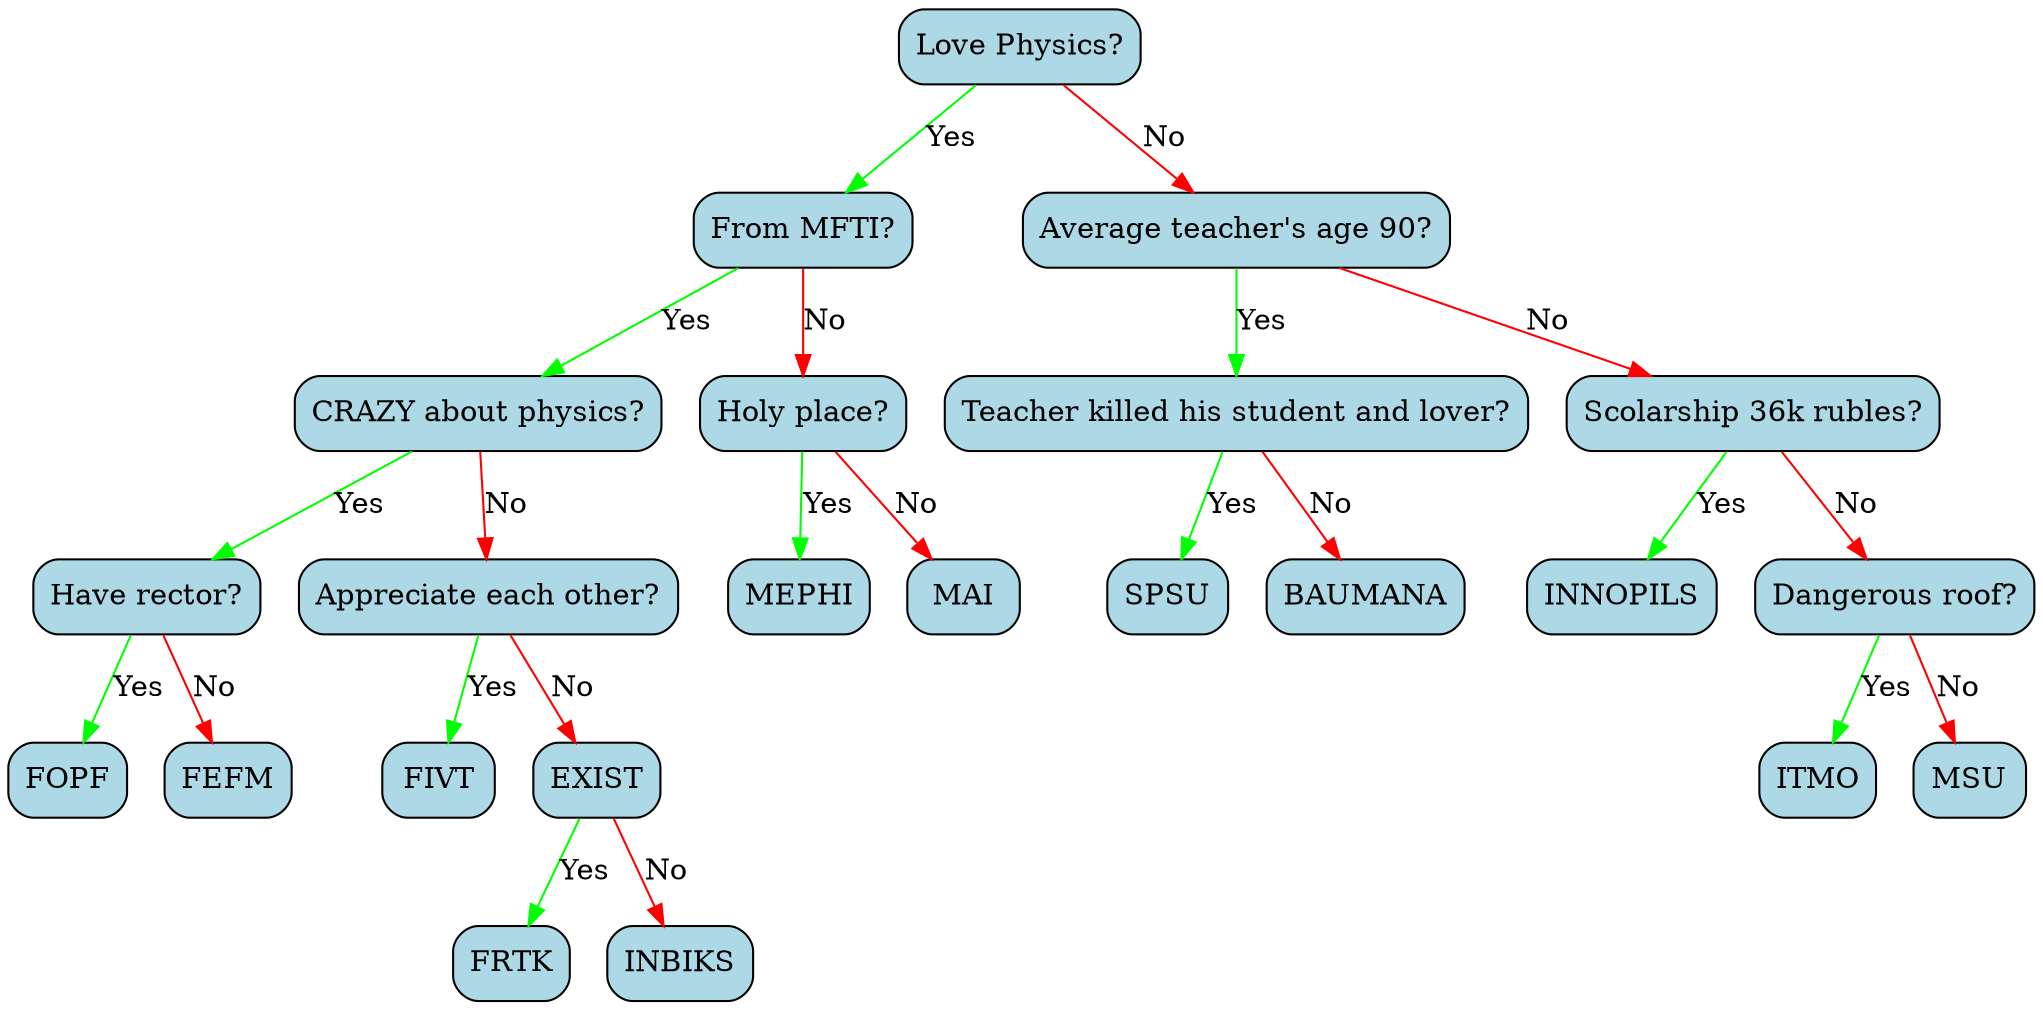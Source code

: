 digraph First{
node [shape="Mrecord", style="filled", fillcolor="lightblue"];"box7a0da8" [label="Love Physics?"];
"box7a0dc0" [label="From MFTI?"];
"box7a0da8" -> "box7a0dc0"[label="Yes", color="green"];
"box7a0dd8" [label="CRAZY about physics?"];
"box7a0dc0" -> "box7a0dd8"[label="Yes", color="green"];
"box7a0df0" [label="Have rector?"];
"box7a0dd8" -> "box7a0df0"[label="Yes", color="green"];
"box7a0e08" [label="FOPF"];
"box7a0df0" -> "box7a0e08"[label="Yes", color="green"];
"box7a0e20" [label="FEFM"];
"box7a0df0" -> "box7a0e20"[label="No", color="red"];
"box7a1088" [label="Appreciate each other?"];
"box7a0dd8" -> "box7a1088"[label="No", color="red"];
"box7a10a0" [label="FIVT"];
"box7a1088" -> "box7a10a0"[label="Yes", color="green"];
"box7a10b8" [label="EXIST"];
"box7a1088" -> "box7a10b8"[label="No", color="red"];
"box7a10d0" [label="FRTK"];
"box7a10b8" -> "box7a10d0"[label="Yes", color="green"];
"box7a10e8" [label="INBIKS"];
"box7a10b8" -> "box7a10e8"[label="No", color="red"];
"box7a1100" [label="Holy place?"];
"box7a0dc0" -> "box7a1100"[label="No", color="red"];
"box7a1118" [label="MEPHI"];
"box7a1100" -> "box7a1118"[label="Yes", color="green"];
"box7a1130" [label="MAI"];
"box7a1100" -> "box7a1130"[label="No", color="red"];
"box7a1148" [label="Average teacher's age 90?"];
"box7a0da8" -> "box7a1148"[label="No", color="red"];
"box7a1160" [label="Teacher killed his student and lover?"];
"box7a1148" -> "box7a1160"[label="Yes", color="green"];
"box7a04b0" [label="SPSU"];
"box7a1160" -> "box7a04b0"[label="Yes", color="green"];
"box7a1218" [label="BAUMANA"];
"box7a1160" -> "box7a1218"[label="No", color="red"];
"box7a1278" [label="Scolarship 36k rubles?"];
"box7a1148" -> "box7a1278"[label="No", color="red"];
"box7a1350" [label="INNOPILS"];
"box7a1278" -> "box7a1350"[label="Yes", color="green"];
"box7a11b8" [label="Dangerous roof?"];
"box7a1278" -> "box7a11b8"[label="No", color="red"];
"box7a11e8" [label="ITMO"];
"box7a11b8" -> "box7a11e8"[label="Yes", color="green"];
"box7a11d0" [label="MSU"];
"box7a11b8" -> "box7a11d0"[label="No", color="red"];
}